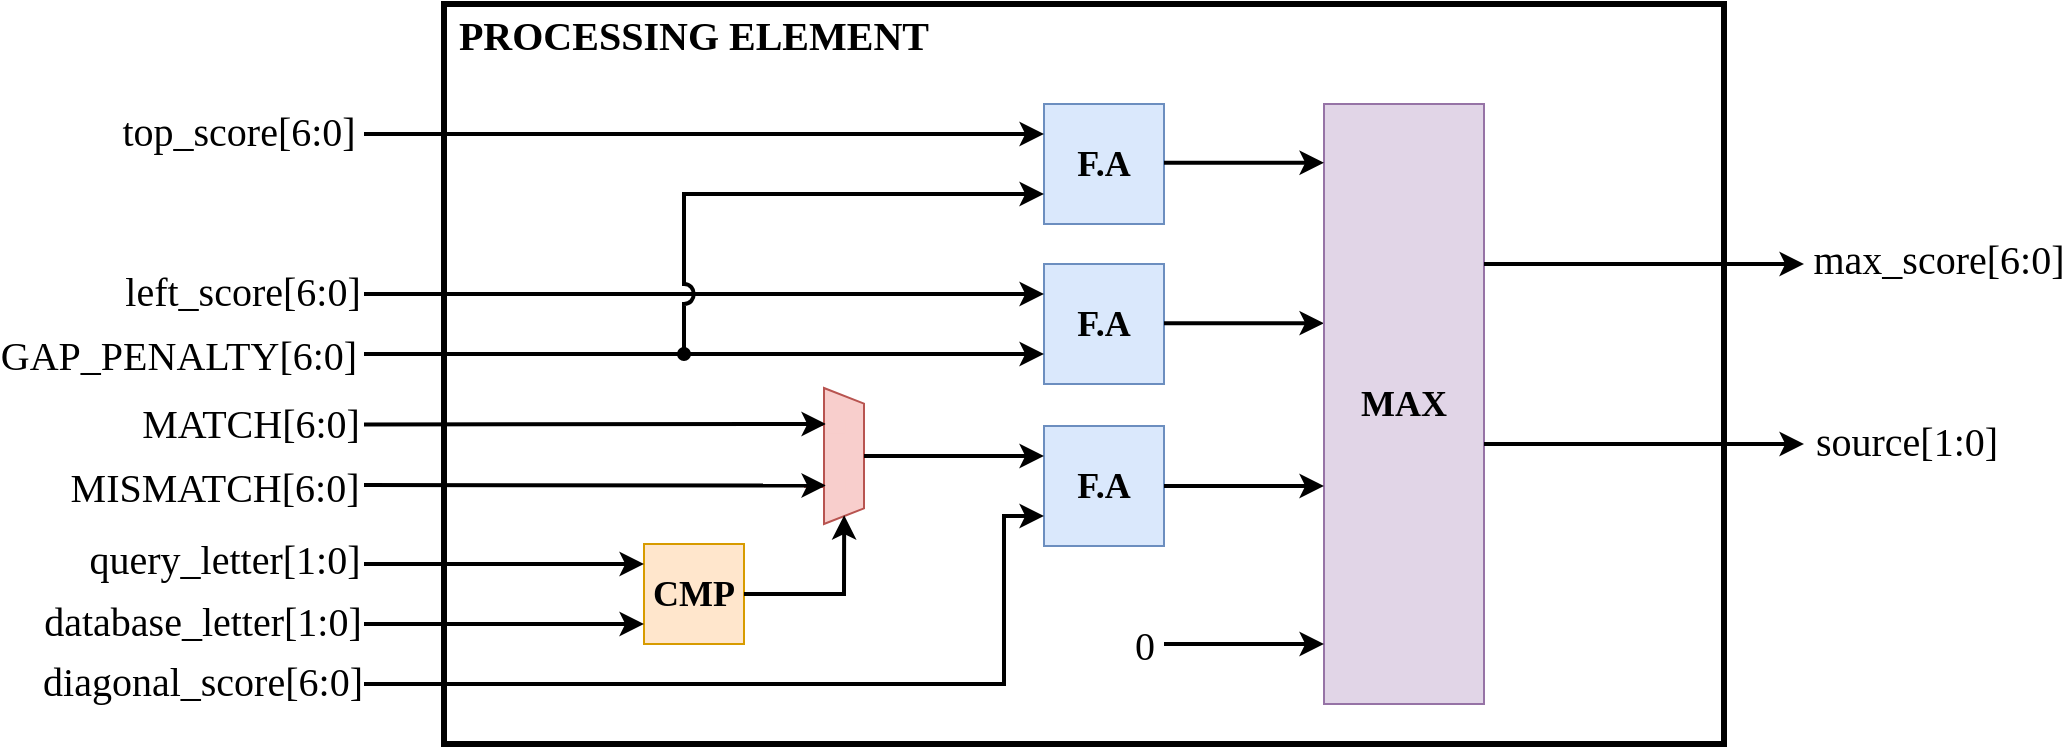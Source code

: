<mxfile>
    <diagram id="A7Dqqkwtycd7GqPYZHEY" name="Page-1">
        <mxGraphModel dx="2157" dy="768" grid="1" gridSize="10" guides="1" tooltips="1" connect="1" arrows="1" fold="1" page="1" pageScale="1" pageWidth="827" pageHeight="1169" background="none" math="0" shadow="0">
            <root>
                <mxCell id="0"/>
                <mxCell id="1" parent="0"/>
                <mxCell id="tqpL2gPqmSqNJtcB_798-2" value="" style="rounded=0;whiteSpace=wrap;html=1;fillColor=none;strokeWidth=3;" parent="1" vertex="1">
                    <mxGeometry x="120" y="90" width="640" height="370" as="geometry"/>
                </mxCell>
                <mxCell id="D2dvpKDbSFUOL7VdiSz9-1" value="&lt;b style=&quot;font-size: 18px;&quot;&gt;&lt;font style=&quot;font-size: 18px;&quot;&gt;F.A&lt;/font&gt;&lt;/b&gt;" style="whiteSpace=wrap;html=1;aspect=fixed;fillColor=#dae8fc;strokeColor=#6c8ebf;fontSize=18;fontFamily=Garamond;" parent="1" vertex="1">
                    <mxGeometry x="420" y="140" width="60" height="60" as="geometry"/>
                </mxCell>
                <mxCell id="D2dvpKDbSFUOL7VdiSz9-2" value="&lt;b style=&quot;font-size: 18px;&quot;&gt;&lt;font style=&quot;font-size: 18px;&quot;&gt;F.A&lt;/font&gt;&lt;/b&gt;" style="whiteSpace=wrap;html=1;aspect=fixed;fillColor=#dae8fc;strokeColor=#6c8ebf;fontFamily=Garamond;fontSize=18;" parent="1" vertex="1">
                    <mxGeometry x="420" y="220" width="60" height="60" as="geometry"/>
                </mxCell>
                <mxCell id="D2dvpKDbSFUOL7VdiSz9-3" value="&lt;b style=&quot;font-size: 18px;&quot;&gt;&lt;font style=&quot;font-size: 18px;&quot;&gt;F.A&lt;/font&gt;&lt;/b&gt;" style="whiteSpace=wrap;html=1;aspect=fixed;fillColor=#dae8fc;strokeColor=#6c8ebf;fontSize=18;fontFamily=Garamond;" parent="1" vertex="1">
                    <mxGeometry x="420" y="301" width="60" height="60" as="geometry"/>
                </mxCell>
                <mxCell id="D2dvpKDbSFUOL7VdiSz9-4" value="" style="endArrow=classic;html=1;strokeWidth=2;endFill=1;entryX=0;entryY=0.25;entryDx=0;entryDy=0;" parent="1" target="D2dvpKDbSFUOL7VdiSz9-1" edge="1">
                    <mxGeometry width="50" height="50" relative="1" as="geometry">
                        <mxPoint x="80" y="155" as="sourcePoint"/>
                        <mxPoint x="440" y="180" as="targetPoint"/>
                    </mxGeometry>
                </mxCell>
                <mxCell id="D2dvpKDbSFUOL7VdiSz9-9" value="top_score[6:0]" style="edgeLabel;html=1;align=center;verticalAlign=middle;resizable=0;points=[];fontSize=20;fontFamily=Garamond;labelBackgroundColor=none;" parent="D2dvpKDbSFUOL7VdiSz9-4" vertex="1" connectable="0">
                    <mxGeometry x="-0.5" y="3" relative="1" as="geometry">
                        <mxPoint x="-148" y="1" as="offset"/>
                    </mxGeometry>
                </mxCell>
                <mxCell id="D2dvpKDbSFUOL7VdiSz9-14" value="" style="endArrow=classic;html=1;endFill=1;strokeWidth=2;" parent="1" edge="1">
                    <mxGeometry width="50" height="50" relative="1" as="geometry">
                        <mxPoint x="480" y="249.57" as="sourcePoint"/>
                        <mxPoint x="560" y="249.57" as="targetPoint"/>
                    </mxGeometry>
                </mxCell>
                <mxCell id="D2dvpKDbSFUOL7VdiSz9-15" value="&lt;b style=&quot;font-size: 18px;&quot;&gt;CMP&lt;/b&gt;" style="whiteSpace=wrap;html=1;aspect=fixed;fillColor=#ffe6cc;strokeColor=#d79b00;fontFamily=Garamond;fontSize=18;" parent="1" vertex="1">
                    <mxGeometry x="220" y="360" width="50" height="50" as="geometry"/>
                </mxCell>
                <mxCell id="D2dvpKDbSFUOL7VdiSz9-16" value="" style="endArrow=classic;html=1;strokeWidth=2;endFill=1;" parent="1" edge="1">
                    <mxGeometry width="50" height="50" relative="1" as="geometry">
                        <mxPoint x="80" y="370" as="sourcePoint"/>
                        <mxPoint x="220" y="370" as="targetPoint"/>
                    </mxGeometry>
                </mxCell>
                <mxCell id="D2dvpKDbSFUOL7VdiSz9-17" value="query_letter[1:0]" style="edgeLabel;html=1;align=center;verticalAlign=middle;resizable=0;points=[];fontFamily=Garamond;fontSize=20;labelBackgroundColor=none;" parent="D2dvpKDbSFUOL7VdiSz9-16" vertex="1" connectable="0">
                    <mxGeometry x="-0.45" y="-1" relative="1" as="geometry">
                        <mxPoint x="-109" y="-4" as="offset"/>
                    </mxGeometry>
                </mxCell>
                <mxCell id="D2dvpKDbSFUOL7VdiSz9-18" value="" style="endArrow=classic;html=1;strokeWidth=2;endFill=1;" parent="1" edge="1">
                    <mxGeometry width="50" height="50" relative="1" as="geometry">
                        <mxPoint x="80" y="400" as="sourcePoint"/>
                        <mxPoint x="220" y="400" as="targetPoint"/>
                    </mxGeometry>
                </mxCell>
                <mxCell id="D2dvpKDbSFUOL7VdiSz9-19" value="database_letter[1:0]" style="edgeLabel;html=1;align=center;verticalAlign=middle;resizable=0;points=[];fontSize=20;fontFamily=Garamond;labelBackgroundColor=none;" parent="D2dvpKDbSFUOL7VdiSz9-18" vertex="1" connectable="0">
                    <mxGeometry x="-0.45" y="-1" relative="1" as="geometry">
                        <mxPoint x="-120" y="-3" as="offset"/>
                    </mxGeometry>
                </mxCell>
                <mxCell id="D2dvpKDbSFUOL7VdiSz9-21" value="" style="shadow=0;dashed=0;align=center;html=1;strokeWidth=1;shape=mxgraph.electrical.abstract.mux2;fillColor=#f8cecc;strokeColor=#b85450;" parent="1" vertex="1">
                    <mxGeometry x="300" y="282" width="40" height="78" as="geometry"/>
                </mxCell>
                <mxCell id="D2dvpKDbSFUOL7VdiSz9-25" value="" style="endArrow=classic;html=1;strokeWidth=2;endFill=1;entryX=0;entryY=0.177;entryDx=0;entryDy=3;entryPerimeter=0;" parent="1" edge="1">
                    <mxGeometry width="50" height="50" relative="1" as="geometry">
                        <mxPoint x="80" y="300.25" as="sourcePoint"/>
                        <mxPoint x="311" y="300" as="targetPoint"/>
                    </mxGeometry>
                </mxCell>
                <mxCell id="D2dvpKDbSFUOL7VdiSz9-28" value="MATCH[6:0]" style="edgeLabel;html=1;align=center;verticalAlign=middle;resizable=0;points=[];fontSize=20;fontFamily=Garamond;labelBackgroundColor=none;" parent="D2dvpKDbSFUOL7VdiSz9-25" vertex="1" connectable="0">
                    <mxGeometry x="-0.667" relative="1" as="geometry">
                        <mxPoint x="-96" y="-1" as="offset"/>
                    </mxGeometry>
                </mxCell>
                <mxCell id="D2dvpKDbSFUOL7VdiSz9-26" value="" style="endArrow=classic;html=1;strokeWidth=2;endFill=1;entryX=0;entryY=0.532;entryDx=0;entryDy=3;entryPerimeter=0;" parent="1" edge="1">
                    <mxGeometry width="50" height="50" relative="1" as="geometry">
                        <mxPoint x="80" y="330.5" as="sourcePoint"/>
                        <mxPoint x="311" y="330.75" as="targetPoint"/>
                    </mxGeometry>
                </mxCell>
                <mxCell id="D2dvpKDbSFUOL7VdiSz9-29" value="MISMATCH[6:0]" style="edgeLabel;html=1;align=center;verticalAlign=middle;resizable=0;points=[];fontSize=20;fontFamily=Garamond;labelBackgroundColor=none;" parent="D2dvpKDbSFUOL7VdiSz9-26" vertex="1" connectable="0">
                    <mxGeometry x="-0.467" y="2" relative="1" as="geometry">
                        <mxPoint x="-137" y="2" as="offset"/>
                    </mxGeometry>
                </mxCell>
                <mxCell id="D2dvpKDbSFUOL7VdiSz9-34" value="" style="endArrow=classic;html=1;entryX=0;entryY=0.25;entryDx=0;entryDy=0;endFill=1;strokeWidth=2;" parent="1" target="D2dvpKDbSFUOL7VdiSz9-3" edge="1">
                    <mxGeometry width="50" height="50" relative="1" as="geometry">
                        <mxPoint x="330" y="316" as="sourcePoint"/>
                        <mxPoint x="360" y="230" as="targetPoint"/>
                    </mxGeometry>
                </mxCell>
                <mxCell id="D2dvpKDbSFUOL7VdiSz9-35" value="" style="endArrow=classic;html=1;rounded=0;entryX=0;entryY=0.75;entryDx=0;entryDy=0;strokeWidth=2;endFill=1;" parent="1" target="D2dvpKDbSFUOL7VdiSz9-3" edge="1">
                    <mxGeometry width="50" height="50" relative="1" as="geometry">
                        <mxPoint x="80" y="430" as="sourcePoint"/>
                        <mxPoint x="440" y="300" as="targetPoint"/>
                        <Array as="points">
                            <mxPoint x="400" y="430"/>
                            <mxPoint x="400" y="346"/>
                        </Array>
                    </mxGeometry>
                </mxCell>
                <mxCell id="D2dvpKDbSFUOL7VdiSz9-36" value="diagonal_score[6:0]" style="edgeLabel;html=1;align=center;verticalAlign=middle;resizable=0;points=[];fontSize=20;fontFamily=Garamond;labelBackgroundColor=none;" parent="D2dvpKDbSFUOL7VdiSz9-35" vertex="1" connectable="0">
                    <mxGeometry x="-0.5" relative="1" as="geometry">
                        <mxPoint x="-187" y="-2" as="offset"/>
                    </mxGeometry>
                </mxCell>
                <mxCell id="D2dvpKDbSFUOL7VdiSz9-40" value="&lt;font size=&quot;1&quot; style=&quot;&quot;&gt;&lt;b style=&quot;font-size: 18px;&quot;&gt;MAX&lt;/b&gt;&lt;/font&gt;" style="rounded=0;whiteSpace=wrap;html=1;fillColor=#e1d5e7;strokeColor=#9673a6;fontFamily=Garamond;" parent="1" vertex="1">
                    <mxGeometry x="560" y="140" width="80" height="300" as="geometry"/>
                </mxCell>
                <mxCell id="D2dvpKDbSFUOL7VdiSz9-41" value="" style="endArrow=classic;html=1;endFill=1;strokeWidth=2;" parent="1" edge="1">
                    <mxGeometry width="50" height="50" relative="1" as="geometry">
                        <mxPoint x="480" y="410" as="sourcePoint"/>
                        <mxPoint x="560" y="410" as="targetPoint"/>
                    </mxGeometry>
                </mxCell>
                <mxCell id="D2dvpKDbSFUOL7VdiSz9-42" value="0" style="edgeLabel;html=1;align=center;verticalAlign=middle;resizable=0;points=[];fontFamily=Garamond;fontSize=20;labelBackgroundColor=none;" parent="D2dvpKDbSFUOL7VdiSz9-41" vertex="1" connectable="0">
                    <mxGeometry x="-0.45" y="1" relative="1" as="geometry">
                        <mxPoint x="-32" y="1" as="offset"/>
                    </mxGeometry>
                </mxCell>
                <mxCell id="D2dvpKDbSFUOL7VdiSz9-44" value="" style="endArrow=classic;html=1;exitX=1;exitY=0.5;exitDx=0;exitDy=0;endFill=1;strokeWidth=2;" parent="1" source="D2dvpKDbSFUOL7VdiSz9-3" edge="1">
                    <mxGeometry width="50" height="50" relative="1" as="geometry">
                        <mxPoint x="480" y="289.5" as="sourcePoint"/>
                        <mxPoint x="560" y="331" as="targetPoint"/>
                    </mxGeometry>
                </mxCell>
                <mxCell id="D2dvpKDbSFUOL7VdiSz9-45" value="" style="endArrow=classic;html=1;strokeWidth=2;endFill=1;" parent="1" edge="1">
                    <mxGeometry width="50" height="50" relative="1" as="geometry">
                        <mxPoint x="640" y="220" as="sourcePoint"/>
                        <mxPoint x="800" y="220" as="targetPoint"/>
                    </mxGeometry>
                </mxCell>
                <mxCell id="D2dvpKDbSFUOL7VdiSz9-47" value="max_score[6:0]" style="edgeLabel;html=1;align=center;verticalAlign=middle;resizable=0;points=[];fontSize=20;fontFamily=Garamond;labelBackgroundColor=none;" parent="D2dvpKDbSFUOL7VdiSz9-45" vertex="1" connectable="0">
                    <mxGeometry x="0.56" y="1" relative="1" as="geometry">
                        <mxPoint x="102" y="-2" as="offset"/>
                    </mxGeometry>
                </mxCell>
                <mxCell id="D2dvpKDbSFUOL7VdiSz9-46" value="" style="endArrow=classic;html=1;strokeWidth=2;endFill=1;" parent="1" edge="1">
                    <mxGeometry width="50" height="50" relative="1" as="geometry">
                        <mxPoint x="640" y="310" as="sourcePoint"/>
                        <mxPoint x="800" y="310" as="targetPoint"/>
                    </mxGeometry>
                </mxCell>
                <mxCell id="D2dvpKDbSFUOL7VdiSz9-48" value="source[1:0]" style="edgeLabel;html=1;align=center;verticalAlign=middle;resizable=0;points=[];fontSize=20;fontFamily=Garamond;labelBackgroundColor=none;" parent="D2dvpKDbSFUOL7VdiSz9-46" vertex="1" connectable="0">
                    <mxGeometry x="0.48" relative="1" as="geometry">
                        <mxPoint x="92" y="-2" as="offset"/>
                    </mxGeometry>
                </mxCell>
                <mxCell id="D2dvpKDbSFUOL7VdiSz9-50" value="PROCESSING ELEMENT" style="text;html=1;strokeColor=none;fillColor=none;align=center;verticalAlign=middle;whiteSpace=wrap;rounded=0;fontStyle=1;fontFamily=Garamond;fontSize=20;" parent="1" vertex="1">
                    <mxGeometry x="120" y="95" width="250" height="20" as="geometry"/>
                </mxCell>
                <mxCell id="D2dvpKDbSFUOL7VdiSz9-7" value="" style="endArrow=classic;html=1;strokeWidth=2;endFill=1;entryX=0;entryY=0.25;entryDx=0;entryDy=0;" parent="1" target="D2dvpKDbSFUOL7VdiSz9-2" edge="1">
                    <mxGeometry width="50" height="50" relative="1" as="geometry">
                        <mxPoint x="80" y="235" as="sourcePoint"/>
                        <mxPoint x="400" y="230" as="targetPoint"/>
                    </mxGeometry>
                </mxCell>
                <mxCell id="D2dvpKDbSFUOL7VdiSz9-11" value="left_score[6:0]" style="edgeLabel;html=1;align=center;verticalAlign=middle;resizable=0;points=[];fontSize=20;fontFamily=Garamond;labelBackgroundColor=none;" parent="D2dvpKDbSFUOL7VdiSz9-7" vertex="1" connectable="0">
                    <mxGeometry x="-0.45" y="-1" relative="1" as="geometry">
                        <mxPoint x="-155" y="-3" as="offset"/>
                    </mxGeometry>
                </mxCell>
                <mxCell id="4XgderuqPooTEm-Jr0-x-2" value="" style="endArrow=classic;html=1;rounded=0;entryX=0;entryY=0.75;entryDx=0;entryDy=0;jumpStyle=arc;jumpSize=8;strokeWidth=2;endFill=1;startArrow=oval;startFill=1;startSize=5;" parent="1" target="D2dvpKDbSFUOL7VdiSz9-1" edge="1">
                    <mxGeometry width="50" height="50" relative="1" as="geometry">
                        <mxPoint x="240" y="265" as="sourcePoint"/>
                        <mxPoint x="420" y="300" as="targetPoint"/>
                        <Array as="points">
                            <mxPoint x="240" y="185"/>
                        </Array>
                    </mxGeometry>
                </mxCell>
                <mxCell id="Nwzs-xhMRTi-Fv_nbl-w-3" value="" style="endArrow=classic;html=1;strokeWidth=2;endFill=1;entryX=0;entryY=0.75;entryDx=0;entryDy=0;" parent="1" target="D2dvpKDbSFUOL7VdiSz9-2" edge="1">
                    <mxGeometry width="50" height="50" relative="1" as="geometry">
                        <mxPoint x="80" y="265" as="sourcePoint"/>
                        <mxPoint x="440" y="250" as="targetPoint"/>
                    </mxGeometry>
                </mxCell>
                <mxCell id="Nwzs-xhMRTi-Fv_nbl-w-4" value="GAP_PENALTY[6:0]" style="edgeLabel;html=1;align=center;verticalAlign=middle;resizable=0;points=[];fontSize=20;fontFamily=Garamond;labelBackgroundColor=none;" parent="Nwzs-xhMRTi-Fv_nbl-w-3" vertex="1" connectable="0">
                    <mxGeometry x="-0.45" y="-1" relative="1" as="geometry">
                        <mxPoint x="-187" y="-1" as="offset"/>
                    </mxGeometry>
                </mxCell>
                <mxCell id="Nwzs-xhMRTi-Fv_nbl-w-9" value="" style="rounded=0;whiteSpace=wrap;html=1;strokeColor=none;labelBackgroundColor=#FFFFFF;fillColor=#f8cecc;" parent="1" vertex="1">
                    <mxGeometry x="310.71" y="327" width="10" height="8" as="geometry"/>
                </mxCell>
                <mxCell id="Nwzs-xhMRTi-Fv_nbl-w-10" value="" style="rounded=0;whiteSpace=wrap;html=1;strokeColor=none;labelBackgroundColor=#FFFFFF;fillColor=#f8cecc;" parent="1" vertex="1">
                    <mxGeometry x="310.71" y="296.79" width="10" height="8" as="geometry"/>
                </mxCell>
                <mxCell id="Nwzs-xhMRTi-Fv_nbl-w-6" value="" style="rounded=0;whiteSpace=wrap;html=1;strokeColor=none;labelBackgroundColor=#FFFFFF;" parent="1" vertex="1">
                    <mxGeometry x="320.71" y="353" width="10" height="8" as="geometry"/>
                </mxCell>
                <mxCell id="Nwzs-xhMRTi-Fv_nbl-w-5" value="" style="endArrow=classic;html=1;rounded=0;entryX=0.502;entryY=0.815;entryDx=0;entryDy=0;entryPerimeter=0;exitX=1;exitY=0.5;exitDx=0;exitDy=0;endFill=1;strokeWidth=2;" parent="1" source="D2dvpKDbSFUOL7VdiSz9-15" target="D2dvpKDbSFUOL7VdiSz9-21" edge="1">
                    <mxGeometry width="50" height="50" relative="1" as="geometry">
                        <mxPoint x="380" y="410" as="sourcePoint"/>
                        <mxPoint x="430" y="360" as="targetPoint"/>
                        <Array as="points">
                            <mxPoint x="320" y="385"/>
                        </Array>
                    </mxGeometry>
                </mxCell>
                <mxCell id="Nwzs-xhMRTi-Fv_nbl-w-15" value="" style="endArrow=classic;html=1;endFill=1;strokeWidth=2;" parent="1" edge="1">
                    <mxGeometry width="50" height="50" relative="1" as="geometry">
                        <mxPoint x="480" y="169.38" as="sourcePoint"/>
                        <mxPoint x="560" y="169.38" as="targetPoint"/>
                    </mxGeometry>
                </mxCell>
            </root>
        </mxGraphModel>
    </diagram>
</mxfile>